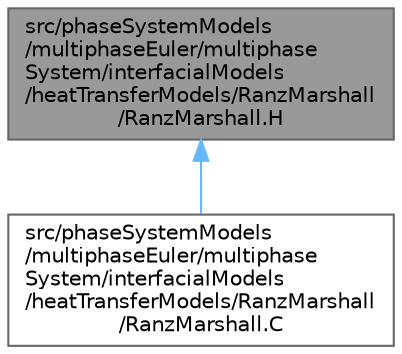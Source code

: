 digraph "src/phaseSystemModels/multiphaseEuler/multiphaseSystem/interfacialModels/heatTransferModels/RanzMarshall/RanzMarshall.H"
{
 // LATEX_PDF_SIZE
  bgcolor="transparent";
  edge [fontname=Helvetica,fontsize=10,labelfontname=Helvetica,labelfontsize=10];
  node [fontname=Helvetica,fontsize=10,shape=box,height=0.2,width=0.4];
  Node1 [id="Node000001",label="src/phaseSystemModels\l/multiphaseEuler/multiphase\lSystem/interfacialModels\l/heatTransferModels/RanzMarshall\l/RanzMarshall.H",height=0.2,width=0.4,color="gray40", fillcolor="grey60", style="filled", fontcolor="black",tooltip=" "];
  Node1 -> Node2 [id="edge1_Node000001_Node000002",dir="back",color="steelblue1",style="solid",tooltip=" "];
  Node2 [id="Node000002",label="src/phaseSystemModels\l/multiphaseEuler/multiphase\lSystem/interfacialModels\l/heatTransferModels/RanzMarshall\l/RanzMarshall.C",height=0.2,width=0.4,color="grey40", fillcolor="white", style="filled",URL="$phaseSystemModels_2multiphaseEuler_2multiphaseSystem_2interfacialModels_2heatTransferModels_2RanzMarshall_2RanzMarshall_8C.html",tooltip=" "];
}

